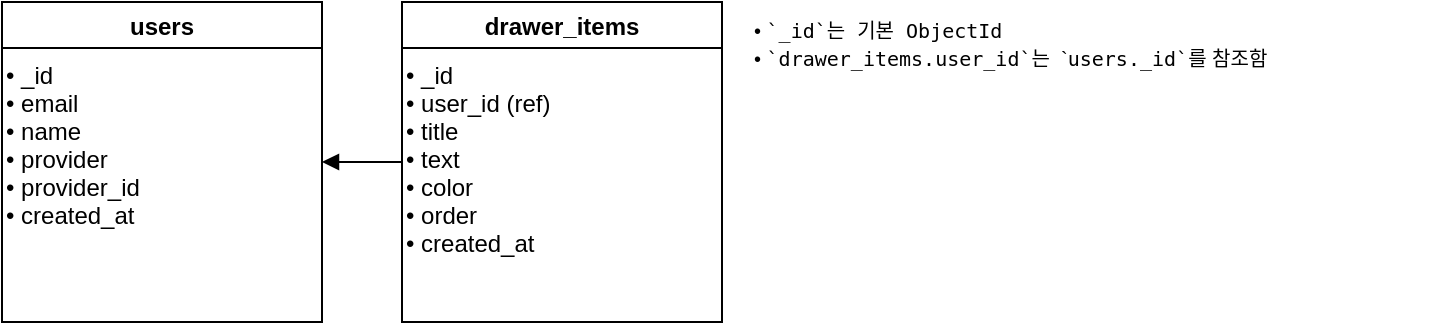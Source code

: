 <mxfile version="28.0.7">
  <diagram name="NoSQL Reference ERD" id="cYj2N5WvbeULkc-MPjyz">
    <mxGraphModel dx="764" dy="780" grid="1" gridSize="10" guides="1" tooltips="1" connect="1" arrows="1" fold="1" page="1" pageScale="1" pageWidth="827" pageHeight="1169" math="0" shadow="0">
      <root>
        <mxCell id="0" />
        <mxCell id="1" parent="0" />
        <mxCell id="HIDU1k-n3vv1bSB7XRwQ-1" value="users" style="swimlane;childLayout=stackLayout;horizontal=1;" vertex="1" parent="1">
          <mxGeometry x="40" y="80" width="160" height="160" as="geometry" />
        </mxCell>
        <mxCell id="HIDU1k-n3vv1bSB7XRwQ-2" value="• _id&#xa;• email&#xa;• name&#xa;• provider&#xa;• provider_id&#xa;• created_at" style="text;" vertex="1" parent="HIDU1k-n3vv1bSB7XRwQ-1">
          <mxGeometry y="23" width="160" height="137" as="geometry" />
        </mxCell>
        <mxCell id="HIDU1k-n3vv1bSB7XRwQ-3" value="drawer_items" style="swimlane;childLayout=stackLayout;horizontal=1;" vertex="1" parent="1">
          <mxGeometry x="240" y="80" width="160" height="160" as="geometry" />
        </mxCell>
        <mxCell id="HIDU1k-n3vv1bSB7XRwQ-4" value="• _id&#xa;• user_id (ref)&#xa;• title&#xa;• text&#xa;• color&#xa;• order&#xa;• created_at" style="text;" vertex="1" parent="HIDU1k-n3vv1bSB7XRwQ-3">
          <mxGeometry y="23" width="160" height="137" as="geometry" />
        </mxCell>
        <mxCell id="HIDU1k-n3vv1bSB7XRwQ-5" style="endArrow=block;endFill=1;strokeColor=#000000;" edge="1" parent="1" source="HIDU1k-n3vv1bSB7XRwQ-3" target="HIDU1k-n3vv1bSB7XRwQ-1">
          <mxGeometry relative="1" as="geometry" />
        </mxCell>
        <mxCell id="HIDU1k-n3vv1bSB7XRwQ-8" value="&lt;code data-start=&quot;853&quot; data-end=&quot;875&quot;&gt;&lt;font style=&quot;font-size: 10px;&quot;&gt;&lt;code style=&quot;&quot; data-end=&quot;820&quot; data-start=&quot;809&quot;&gt;&lt;span style=&quot;font-family: Helvetica; text-wrap-mode: nowrap;&quot;&gt;•&amp;nbsp;&lt;/span&gt;`_id`&lt;/code&gt;는 기본 ObjectId&lt;br&gt;&lt;/font&gt;&lt;/code&gt;&lt;div&gt;&lt;font style=&quot;font-size: 10px;&quot;&gt;&lt;code style=&quot;&quot; data-start=&quot;853&quot; data-end=&quot;875&quot;&gt;&lt;span style=&quot;text-wrap-mode: nowrap; background-color: transparent; color: light-dark(rgb(0, 0, 0), rgb(255, 255, 255)); font-family: Helvetica;&quot;&gt;•&amp;nbsp;&lt;/span&gt;`drawer_items.user_id`&lt;/code&gt;는&amp;nbsp;&lt;b style=&quot;&quot;&gt; &lt;/b&gt;`&lt;code style=&quot;&quot; data-start=&quot;890&quot; data-end=&quot;901&quot;&gt;users._id`&lt;/code&gt;를 참조함&lt;/font&gt;&lt;/div&gt;" style="text;html=1;align=left;verticalAlign=top;whiteSpace=wrap;rounded=0;" vertex="1" parent="1">
          <mxGeometry x="414" y="80" width="346" height="160" as="geometry" />
        </mxCell>
      </root>
    </mxGraphModel>
  </diagram>
</mxfile>
